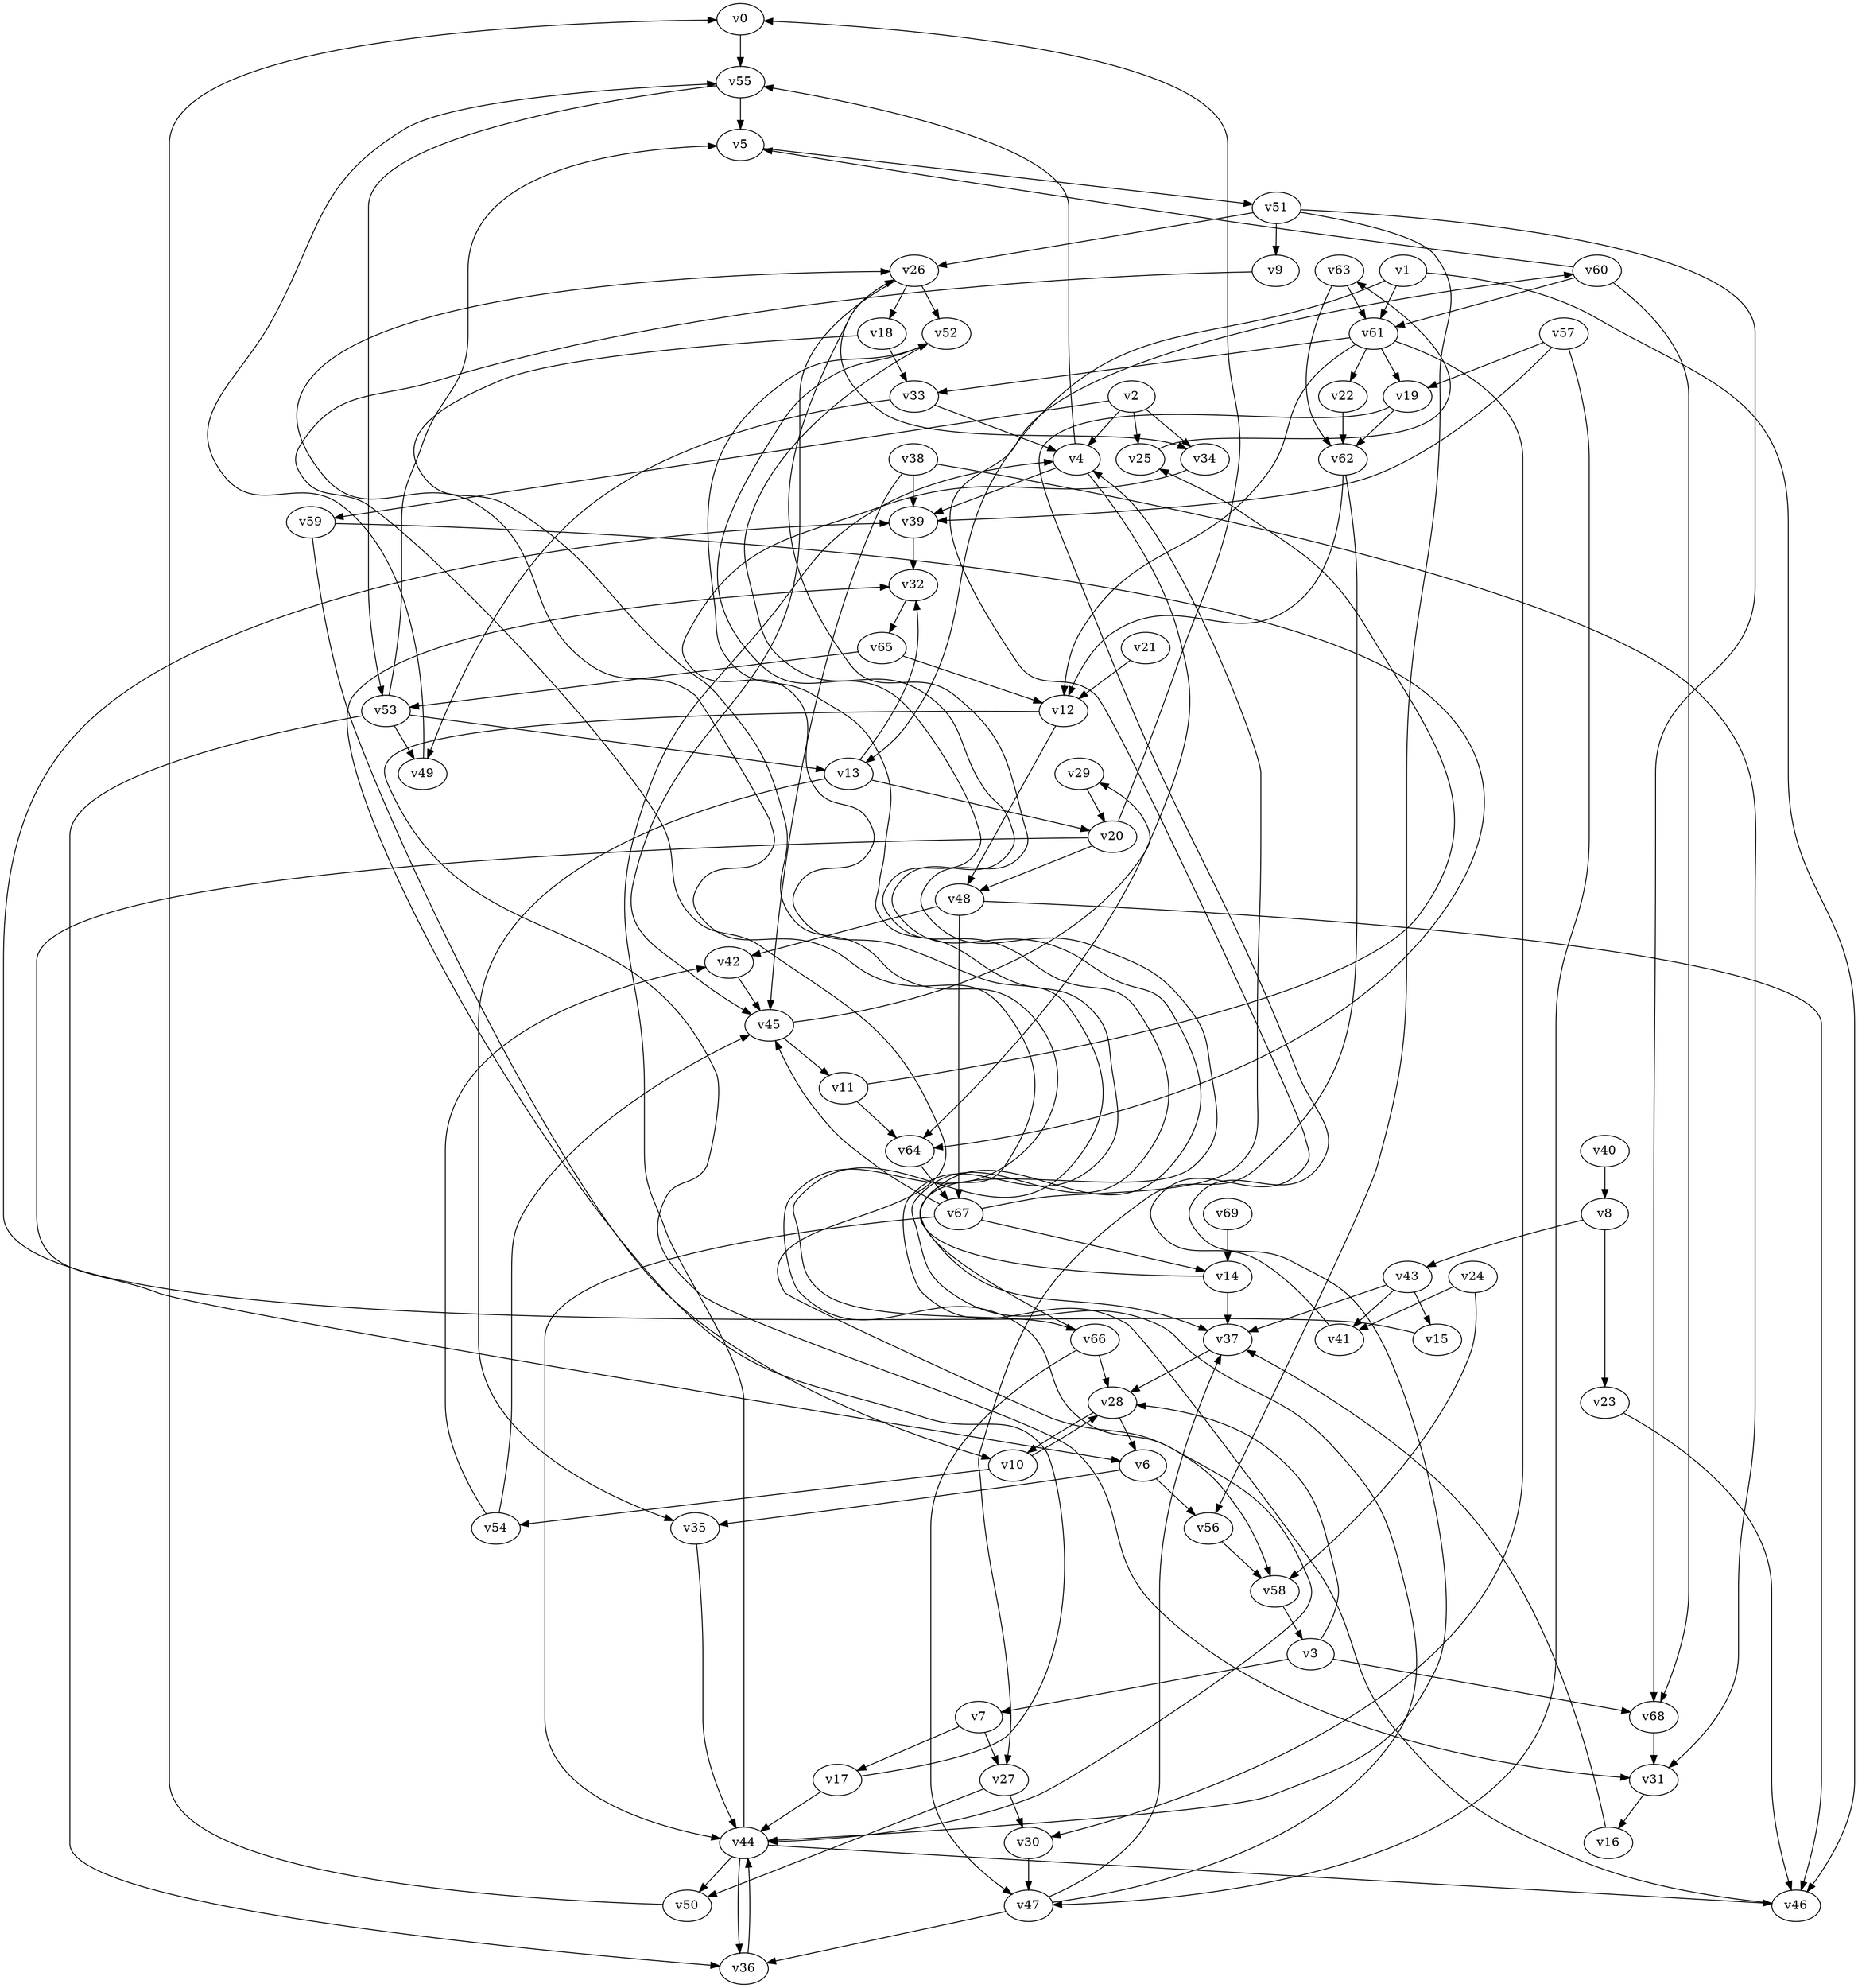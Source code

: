// Benchmark game 91 - 70 vertices
// time_bound: 19
// targets: v23
digraph G {
    v0 [name="v0", player=0];
    v1 [name="v1", player=1];
    v2 [name="v2", player=1];
    v3 [name="v3", player=0];
    v4 [name="v4", player=1];
    v5 [name="v5", player=1];
    v6 [name="v6", player=1];
    v7 [name="v7", player=1];
    v8 [name="v8", player=0];
    v9 [name="v9", player=0];
    v10 [name="v10", player=0];
    v11 [name="v11", player=1];
    v12 [name="v12", player=0];
    v13 [name="v13", player=0];
    v14 [name="v14", player=0];
    v15 [name="v15", player=1];
    v16 [name="v16", player=1];
    v17 [name="v17", player=1];
    v18 [name="v18", player=1];
    v19 [name="v19", player=0];
    v20 [name="v20", player=0];
    v21 [name="v21", player=0];
    v22 [name="v22", player=1];
    v23 [name="v23", player=1, target=1];
    v24 [name="v24", player=1];
    v25 [name="v25", player=1];
    v26 [name="v26", player=1];
    v27 [name="v27", player=0];
    v28 [name="v28", player=1];
    v29 [name="v29", player=0];
    v30 [name="v30", player=0];
    v31 [name="v31", player=0];
    v32 [name="v32", player=0];
    v33 [name="v33", player=1];
    v34 [name="v34", player=0];
    v35 [name="v35", player=1];
    v36 [name="v36", player=1];
    v37 [name="v37", player=0];
    v38 [name="v38", player=1];
    v39 [name="v39", player=1];
    v40 [name="v40", player=0];
    v41 [name="v41", player=0];
    v42 [name="v42", player=0];
    v43 [name="v43", player=0];
    v44 [name="v44", player=0];
    v45 [name="v45", player=0];
    v46 [name="v46", player=0];
    v47 [name="v47", player=1];
    v48 [name="v48", player=1];
    v49 [name="v49", player=1];
    v50 [name="v50", player=1];
    v51 [name="v51", player=0];
    v52 [name="v52", player=1];
    v53 [name="v53", player=1];
    v54 [name="v54", player=0];
    v55 [name="v55", player=1];
    v56 [name="v56", player=1];
    v57 [name="v57", player=0];
    v58 [name="v58", player=1];
    v59 [name="v59", player=1];
    v60 [name="v60", player=1];
    v61 [name="v61", player=0];
    v62 [name="v62", player=1];
    v63 [name="v63", player=0];
    v64 [name="v64", player=0];
    v65 [name="v65", player=0];
    v66 [name="v66", player=1];
    v67 [name="v67", player=1];
    v68 [name="v68", player=0];
    v69 [name="v69", player=0];

    v0 -> v55;
    v1 -> v46;
    v2 -> v34;
    v3 -> v28;
    v4 -> v39;
    v5 -> v51;
    v6 -> v35;
    v7 -> v27;
    v8 -> v23;
    v9 -> v44 [constraint="t < 13"];
    v10 -> v28;
    v11 -> v25 [constraint="t mod 2 == 0"];
    v12 -> v31 [constraint="t < 8"];
    v13 -> v35;
    v14 -> v26 [constraint="t >= 4"];
    v15 -> v39 [constraint="t >= 2"];
    v16 -> v37;
    v17 -> v32 [constraint="t mod 4 == 1"];
    v18 -> v58 [constraint="t >= 2"];
    v19 -> v44 [constraint="t >= 4"];
    v20 -> v6 [constraint="t >= 3"];
    v21 -> v12;
    v22 -> v62;
    v23 -> v46;
    v24 -> v41;
    v25 -> v63 [constraint="t mod 4 == 0"];
    v26 -> v34 [constraint="t mod 4 == 2"];
    v27 -> v50;
    v28 -> v10;
    v29 -> v20;
    v30 -> v47;
    v31 -> v16;
    v32 -> v65;
    v33 -> v4;
    v34 -> v66 [constraint="t >= 2"];
    v35 -> v44;
    v36 -> v44;
    v37 -> v28;
    v38 -> v39;
    v39 -> v32;
    v40 -> v8;
    v41 -> v60 [constraint="t mod 5 == 2"];
    v42 -> v45;
    v43 -> v15;
    v44 -> v50;
    v45 -> v29 [constraint="t mod 3 == 1"];
    v46 -> v52 [constraint="t < 6"];
    v47 -> v52 [constraint="t >= 5"];
    v48 -> v46;
    v49 -> v55 [constraint="t >= 1"];
    v50 -> v0;
    v51 -> v9;
    v52 -> v37 [constraint="t < 14"];
    v53 -> v49;
    v54 -> v45;
    v55 -> v53;
    v56 -> v58;
    v57 -> v39 [constraint="t >= 4"];
    v58 -> v3;
    v59 -> v64 [constraint="t mod 2 == 0"];
    v60 -> v5 [constraint="t < 11"];
    v61 -> v12;
    v62 -> v27;
    v63 -> v62;
    v64 -> v67;
    v65 -> v12;
    v66 -> v26 [constraint="t < 15"];
    v67 -> v14;
    v68 -> v31;
    v69 -> v14;
    v60 -> v68;
    v45 -> v11;
    v67 -> v45;
    v53 -> v5;
    v44 -> v4;
    v48 -> v42;
    v51 -> v68;
    v20 -> v48;
    v61 -> v22;
    v67 -> v4;
    v1 -> v61;
    v19 -> v62;
    v20 -> v0;
    v14 -> v37;
    v57 -> v19;
    v24 -> v58;
    v26 -> v45;
    v53 -> v36;
    v2 -> v59;
    v66 -> v28;
    v3 -> v68;
    v28 -> v6;
    v51 -> v56;
    v66 -> v47;
    v13 -> v32;
    v44 -> v36;
    v26 -> v52;
    v59 -> v10;
    v33 -> v49;
    v61 -> v33;
    v4 -> v55;
    v48 -> v67;
    v65 -> v53;
    v57 -> v47;
    v8 -> v43;
    v62 -> v12;
    v10 -> v54;
    v38 -> v45;
    v55 -> v5;
    v44 -> v46;
    v51 -> v26;
    v38 -> v31;
    v11 -> v64;
    v6 -> v56;
    v26 -> v18;
    v2 -> v4;
    v17 -> v44;
    v67 -> v44;
    v54 -> v42;
    v27 -> v30;
    v60 -> v61;
    v61 -> v30;
    v2 -> v25;
    v12 -> v48;
    v63 -> v61;
    v13 -> v20;
    v53 -> v13;
    v47 -> v36;
    v61 -> v19;
    v1 -> v13;
    v18 -> v33;
    v7 -> v17;
    v47 -> v37;
    v43 -> v41;
    v3 -> v7;
    v43 -> v37;
    v4 -> v64;
}
